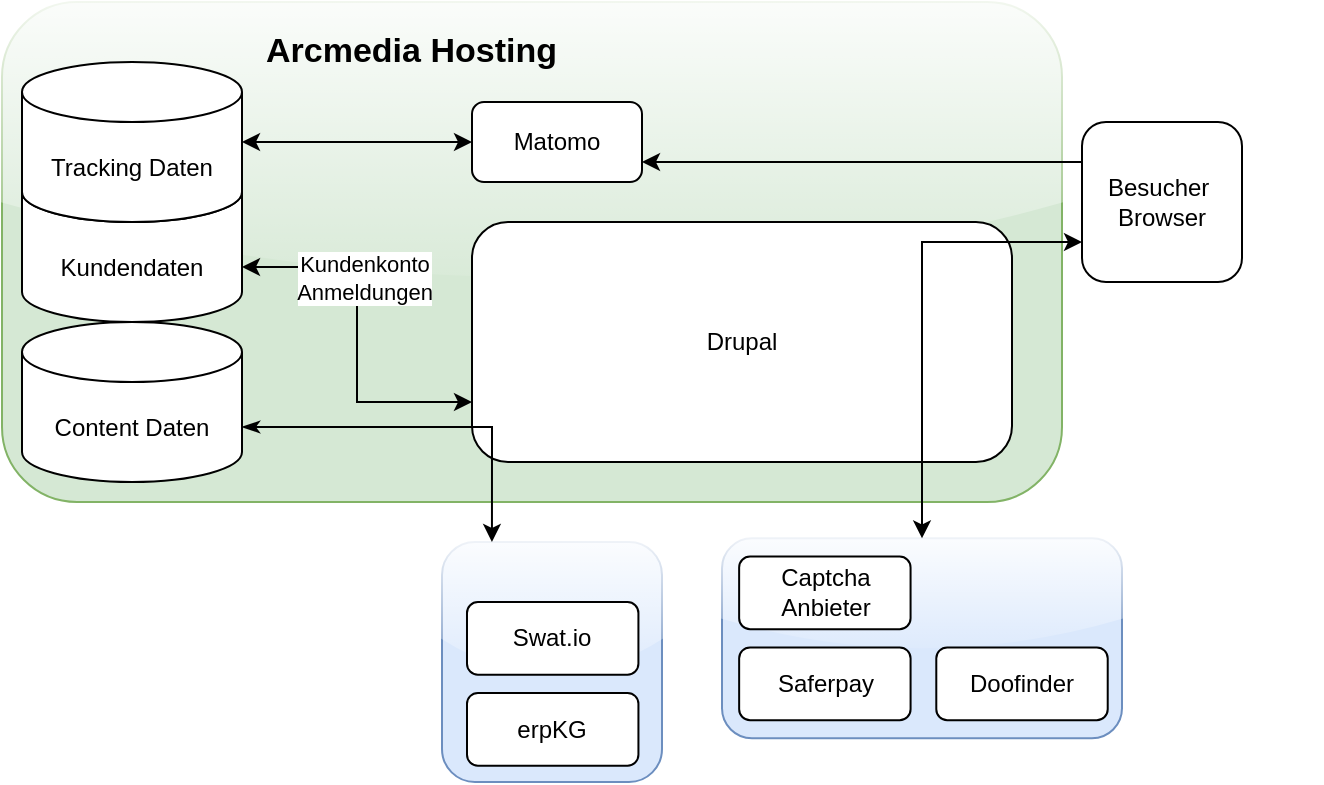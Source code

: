 <mxfile version="26.2.13">
  <diagram name="Page-1" id="FKmhLzPPBVRwJOa_X5JW">
    <mxGraphModel dx="1182" dy="649" grid="1" gridSize="10" guides="1" tooltips="1" connect="1" arrows="1" fold="1" page="1" pageScale="1" pageWidth="850" pageHeight="1100" math="0" shadow="0">
      <root>
        <mxCell id="0" />
        <mxCell id="1" parent="0" />
        <mxCell id="zFaBhcQBSHrL6NsW4gP--31" value="" style="rounded=1;whiteSpace=wrap;html=1;fillColor=#d5e8d4;strokeColor=#82b366;glass=1;" vertex="1" parent="1">
          <mxGeometry x="20" y="10" width="530" height="250" as="geometry" />
        </mxCell>
        <mxCell id="zFaBhcQBSHrL6NsW4gP--1" value="Kundendaten" style="shape=cylinder3;whiteSpace=wrap;html=1;boundedLbl=1;backgroundOutline=1;size=15;" vertex="1" parent="1">
          <mxGeometry x="30" y="90" width="110" height="80" as="geometry" />
        </mxCell>
        <mxCell id="zFaBhcQBSHrL6NsW4gP--2" value="Drupal" style="rounded=1;whiteSpace=wrap;html=1;" vertex="1" parent="1">
          <mxGeometry x="255" y="120" width="270" height="120" as="geometry" />
        </mxCell>
        <mxCell id="zFaBhcQBSHrL6NsW4gP--30" style="edgeStyle=orthogonalEdgeStyle;rounded=0;orthogonalLoop=1;jettySize=auto;html=1;exitX=0;exitY=0.25;exitDx=0;exitDy=0;entryX=1;entryY=0.75;entryDx=0;entryDy=0;" edge="1" parent="1" source="zFaBhcQBSHrL6NsW4gP--3" target="zFaBhcQBSHrL6NsW4gP--11">
          <mxGeometry relative="1" as="geometry" />
        </mxCell>
        <mxCell id="zFaBhcQBSHrL6NsW4gP--3" value="Besucher&amp;nbsp;&lt;div&gt;Browser&lt;/div&gt;" style="rounded=1;whiteSpace=wrap;html=1;" vertex="1" parent="1">
          <mxGeometry x="560" y="70" width="80" height="80" as="geometry" />
        </mxCell>
        <mxCell id="zFaBhcQBSHrL6NsW4gP--4" value="Tracking Daten" style="shape=cylinder3;whiteSpace=wrap;html=1;boundedLbl=1;backgroundOutline=1;size=15;" vertex="1" parent="1">
          <mxGeometry x="30" y="40" width="110" height="80" as="geometry" />
        </mxCell>
        <mxCell id="zFaBhcQBSHrL6NsW4gP--6" value="Content Daten" style="shape=cylinder3;whiteSpace=wrap;html=1;boundedLbl=1;backgroundOutline=1;size=15;" vertex="1" parent="1">
          <mxGeometry x="30" y="170" width="110" height="80" as="geometry" />
        </mxCell>
        <mxCell id="zFaBhcQBSHrL6NsW4gP--11" value="Matomo" style="rounded=1;whiteSpace=wrap;html=1;" vertex="1" parent="1">
          <mxGeometry x="255" y="60" width="85" height="40" as="geometry" />
        </mxCell>
        <mxCell id="zFaBhcQBSHrL6NsW4gP--12" style="edgeStyle=orthogonalEdgeStyle;rounded=0;orthogonalLoop=1;jettySize=auto;html=1;exitX=0;exitY=0.75;exitDx=0;exitDy=0;entryX=1;entryY=0;entryDx=0;entryDy=52.5;entryPerimeter=0;startArrow=classic;startFill=1;" edge="1" parent="1" source="zFaBhcQBSHrL6NsW4gP--2" target="zFaBhcQBSHrL6NsW4gP--1">
          <mxGeometry relative="1" as="geometry" />
        </mxCell>
        <mxCell id="zFaBhcQBSHrL6NsW4gP--13" value="Kundenkonto&lt;div&gt;Anmeldungen&lt;/div&gt;" style="edgeLabel;html=1;align=center;verticalAlign=middle;resizable=0;points=[];" vertex="1" connectable="0" parent="zFaBhcQBSHrL6NsW4gP--12">
          <mxGeometry x="0.311" y="1" relative="1" as="geometry">
            <mxPoint x="4" as="offset" />
          </mxGeometry>
        </mxCell>
        <mxCell id="zFaBhcQBSHrL6NsW4gP--14" style="edgeStyle=orthogonalEdgeStyle;rounded=0;orthogonalLoop=1;jettySize=auto;html=1;exitX=0;exitY=0.5;exitDx=0;exitDy=0;entryX=1;entryY=0.5;entryDx=0;entryDy=0;entryPerimeter=0;startArrow=classic;startFill=1;" edge="1" parent="1" source="zFaBhcQBSHrL6NsW4gP--11" target="zFaBhcQBSHrL6NsW4gP--4">
          <mxGeometry relative="1" as="geometry" />
        </mxCell>
        <mxCell id="zFaBhcQBSHrL6NsW4gP--17" value="" style="group" vertex="1" connectable="0" parent="1">
          <mxGeometry x="240" y="280" width="440" height="120" as="geometry" />
        </mxCell>
        <mxCell id="zFaBhcQBSHrL6NsW4gP--28" value="" style="group" vertex="1" connectable="0" parent="zFaBhcQBSHrL6NsW4gP--17">
          <mxGeometry width="110" height="120" as="geometry" />
        </mxCell>
        <mxCell id="zFaBhcQBSHrL6NsW4gP--16" value="" style="rounded=1;whiteSpace=wrap;html=1;fillColor=#dae8fc;strokeColor=#6c8ebf;glass=1;" vertex="1" parent="zFaBhcQBSHrL6NsW4gP--28">
          <mxGeometry width="110" height="120" as="geometry" />
        </mxCell>
        <mxCell id="zFaBhcQBSHrL6NsW4gP--8" value="Swat.io" style="rounded=1;whiteSpace=wrap;html=1;" vertex="1" parent="zFaBhcQBSHrL6NsW4gP--28">
          <mxGeometry x="12.497" y="30.001" width="85.714" height="36.364" as="geometry" />
        </mxCell>
        <mxCell id="zFaBhcQBSHrL6NsW4gP--9" value="erpKG" style="rounded=1;whiteSpace=wrap;html=1;" vertex="1" parent="zFaBhcQBSHrL6NsW4gP--28">
          <mxGeometry x="12.499" y="75.455" width="85.714" height="36.364" as="geometry" />
        </mxCell>
        <mxCell id="zFaBhcQBSHrL6NsW4gP--20" value="" style="group" vertex="1" connectable="0" parent="zFaBhcQBSHrL6NsW4gP--17">
          <mxGeometry x="140" y="-1.82" width="300" height="100" as="geometry" />
        </mxCell>
        <mxCell id="zFaBhcQBSHrL6NsW4gP--21" value="" style="rounded=1;whiteSpace=wrap;html=1;fillColor=#dae8fc;strokeColor=#6c8ebf;glass=1;" vertex="1" parent="zFaBhcQBSHrL6NsW4gP--20">
          <mxGeometry width="200" height="100" as="geometry" />
        </mxCell>
        <mxCell id="zFaBhcQBSHrL6NsW4gP--22" value="Saferpay" style="rounded=1;whiteSpace=wrap;html=1;" vertex="1" parent="zFaBhcQBSHrL6NsW4gP--20">
          <mxGeometry x="8.576" y="54.545" width="85.714" height="36.364" as="geometry" />
        </mxCell>
        <mxCell id="zFaBhcQBSHrL6NsW4gP--23" value="Captcha&lt;div&gt;Anbieter&lt;/div&gt;" style="rounded=1;whiteSpace=wrap;html=1;" vertex="1" parent="zFaBhcQBSHrL6NsW4gP--20">
          <mxGeometry x="8.571" y="9.091" width="85.714" height="36.364" as="geometry" />
        </mxCell>
        <mxCell id="zFaBhcQBSHrL6NsW4gP--26" value="Doofinder" style="rounded=1;whiteSpace=wrap;html=1;" vertex="1" parent="zFaBhcQBSHrL6NsW4gP--20">
          <mxGeometry x="107.143" y="54.541" width="85.714" height="36.364" as="geometry" />
        </mxCell>
        <mxCell id="zFaBhcQBSHrL6NsW4gP--19" style="edgeStyle=orthogonalEdgeStyle;rounded=0;orthogonalLoop=1;jettySize=auto;html=1;exitX=1;exitY=0;exitDx=0;exitDy=52.5;exitPerimeter=0;entryX=0.227;entryY=0;entryDx=0;entryDy=0;entryPerimeter=0;startArrow=classicThin;startFill=1;" edge="1" parent="1" source="zFaBhcQBSHrL6NsW4gP--6" target="zFaBhcQBSHrL6NsW4gP--16">
          <mxGeometry relative="1" as="geometry" />
        </mxCell>
        <mxCell id="zFaBhcQBSHrL6NsW4gP--29" style="edgeStyle=orthogonalEdgeStyle;rounded=0;orthogonalLoop=1;jettySize=auto;html=1;exitX=0.5;exitY=0;exitDx=0;exitDy=0;entryX=0;entryY=0.75;entryDx=0;entryDy=0;startArrow=classic;startFill=1;" edge="1" parent="1" source="zFaBhcQBSHrL6NsW4gP--21" target="zFaBhcQBSHrL6NsW4gP--3">
          <mxGeometry relative="1" as="geometry" />
        </mxCell>
        <mxCell id="zFaBhcQBSHrL6NsW4gP--32" value="Arcmedia Hosting" style="text;html=1;align=left;verticalAlign=middle;whiteSpace=wrap;rounded=0;fontStyle=1;fontSize=17;" vertex="1" parent="1">
          <mxGeometry x="150" y="20" width="190" height="30" as="geometry" />
        </mxCell>
      </root>
    </mxGraphModel>
  </diagram>
</mxfile>
